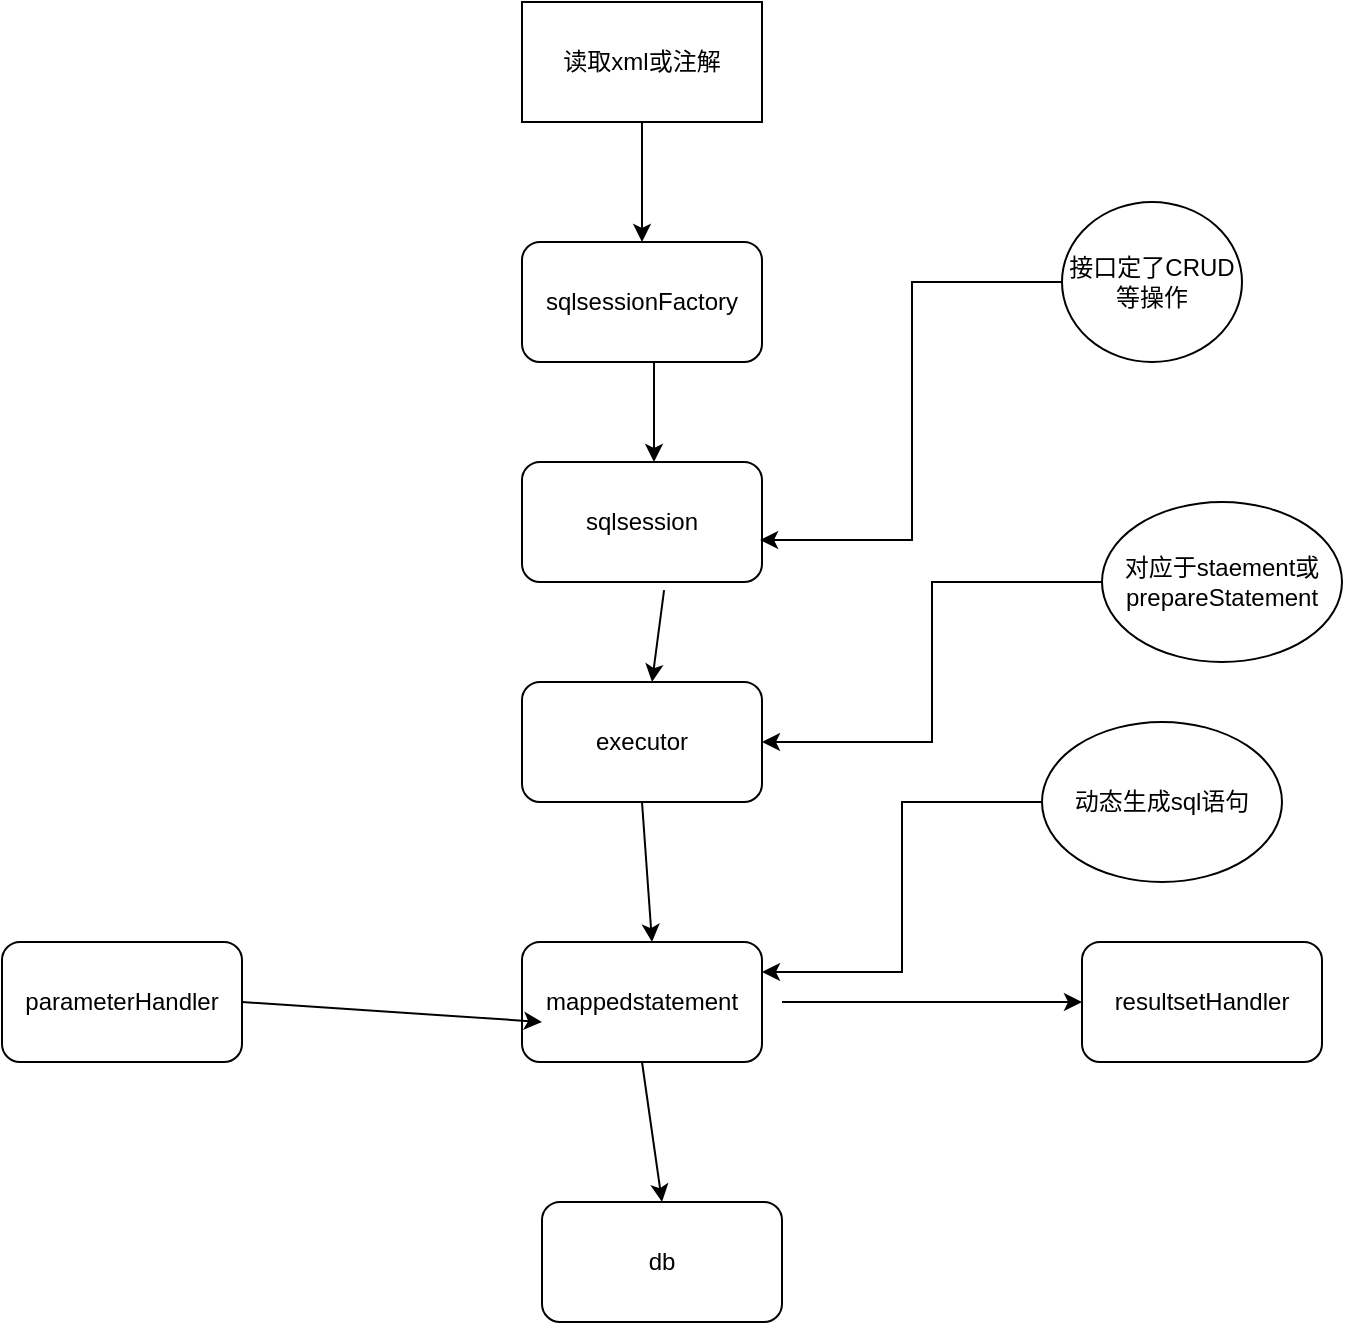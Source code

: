 <mxfile version="20.0.4" type="github">
  <diagram id="C5RBs43oDa-KdzZeNtuy" name="Page-1">
    <mxGraphModel dx="1422" dy="754" grid="1" gridSize="10" guides="1" tooltips="1" connect="1" arrows="1" fold="1" page="1" pageScale="1" pageWidth="827" pageHeight="1169" math="0" shadow="0">
      <root>
        <mxCell id="WIyWlLk6GJQsqaUBKTNV-0" />
        <mxCell id="WIyWlLk6GJQsqaUBKTNV-1" parent="WIyWlLk6GJQsqaUBKTNV-0" />
        <mxCell id="sjXAZ61UlRJEvJu7ne81-18" style="edgeStyle=orthogonalEdgeStyle;rounded=0;orthogonalLoop=1;jettySize=auto;html=1;exitX=0.5;exitY=1;exitDx=0;exitDy=0;" edge="1" parent="WIyWlLk6GJQsqaUBKTNV-1" source="sjXAZ61UlRJEvJu7ne81-0" target="sjXAZ61UlRJEvJu7ne81-1">
          <mxGeometry relative="1" as="geometry" />
        </mxCell>
        <mxCell id="sjXAZ61UlRJEvJu7ne81-0" value="读取xml或注解" style="rounded=0;whiteSpace=wrap;html=1;" vertex="1" parent="WIyWlLk6GJQsqaUBKTNV-1">
          <mxGeometry x="360" y="40" width="120" height="60" as="geometry" />
        </mxCell>
        <mxCell id="sjXAZ61UlRJEvJu7ne81-16" style="edgeStyle=orthogonalEdgeStyle;rounded=0;orthogonalLoop=1;jettySize=auto;html=1;exitX=0.75;exitY=1;exitDx=0;exitDy=0;entryX=0.75;entryY=0;entryDx=0;entryDy=0;" edge="1" parent="WIyWlLk6GJQsqaUBKTNV-1">
          <mxGeometry relative="1" as="geometry">
            <mxPoint x="426" y="220" as="sourcePoint" />
            <mxPoint x="426" y="270" as="targetPoint" />
          </mxGeometry>
        </mxCell>
        <mxCell id="sjXAZ61UlRJEvJu7ne81-1" value="sqlsessionFactory" style="rounded=1;whiteSpace=wrap;html=1;" vertex="1" parent="WIyWlLk6GJQsqaUBKTNV-1">
          <mxGeometry x="360" y="160" width="120" height="60" as="geometry" />
        </mxCell>
        <mxCell id="sjXAZ61UlRJEvJu7ne81-2" value="sqlsession" style="rounded=1;whiteSpace=wrap;html=1;" vertex="1" parent="WIyWlLk6GJQsqaUBKTNV-1">
          <mxGeometry x="360" y="270" width="120" height="60" as="geometry" />
        </mxCell>
        <mxCell id="sjXAZ61UlRJEvJu7ne81-3" value="executor" style="rounded=1;whiteSpace=wrap;html=1;" vertex="1" parent="WIyWlLk6GJQsqaUBKTNV-1">
          <mxGeometry x="360" y="380" width="120" height="60" as="geometry" />
        </mxCell>
        <mxCell id="sjXAZ61UlRJEvJu7ne81-4" value="mappedstatement" style="rounded=1;whiteSpace=wrap;html=1;" vertex="1" parent="WIyWlLk6GJQsqaUBKTNV-1">
          <mxGeometry x="360" y="510" width="120" height="60" as="geometry" />
        </mxCell>
        <mxCell id="sjXAZ61UlRJEvJu7ne81-5" value="parameterHandler" style="rounded=1;whiteSpace=wrap;html=1;" vertex="1" parent="WIyWlLk6GJQsqaUBKTNV-1">
          <mxGeometry x="100" y="510" width="120" height="60" as="geometry" />
        </mxCell>
        <mxCell id="sjXAZ61UlRJEvJu7ne81-6" value="resultsetHandler" style="rounded=1;whiteSpace=wrap;html=1;" vertex="1" parent="WIyWlLk6GJQsqaUBKTNV-1">
          <mxGeometry x="640" y="510" width="120" height="60" as="geometry" />
        </mxCell>
        <mxCell id="sjXAZ61UlRJEvJu7ne81-7" value="db" style="rounded=1;whiteSpace=wrap;html=1;" vertex="1" parent="WIyWlLk6GJQsqaUBKTNV-1">
          <mxGeometry x="370" y="640" width="120" height="60" as="geometry" />
        </mxCell>
        <mxCell id="sjXAZ61UlRJEvJu7ne81-10" value="" style="endArrow=classic;html=1;rounded=0;exitX=0.592;exitY=1.067;exitDx=0;exitDy=0;exitPerimeter=0;" edge="1" parent="WIyWlLk6GJQsqaUBKTNV-1" source="sjXAZ61UlRJEvJu7ne81-2">
          <mxGeometry width="50" height="50" relative="1" as="geometry">
            <mxPoint x="450" y="340" as="sourcePoint" />
            <mxPoint x="425" y="380" as="targetPoint" />
          </mxGeometry>
        </mxCell>
        <mxCell id="sjXAZ61UlRJEvJu7ne81-11" value="" style="endArrow=classic;html=1;rounded=0;exitX=0.5;exitY=1;exitDx=0;exitDy=0;" edge="1" parent="WIyWlLk6GJQsqaUBKTNV-1" source="sjXAZ61UlRJEvJu7ne81-3">
          <mxGeometry width="50" height="50" relative="1" as="geometry">
            <mxPoint x="415" y="450" as="sourcePoint" />
            <mxPoint x="425" y="510" as="targetPoint" />
          </mxGeometry>
        </mxCell>
        <mxCell id="sjXAZ61UlRJEvJu7ne81-12" value="" style="endArrow=classic;html=1;rounded=0;exitX=0.5;exitY=1;exitDx=0;exitDy=0;entryX=0.5;entryY=0;entryDx=0;entryDy=0;" edge="1" parent="WIyWlLk6GJQsqaUBKTNV-1" source="sjXAZ61UlRJEvJu7ne81-4" target="sjXAZ61UlRJEvJu7ne81-7">
          <mxGeometry width="50" height="50" relative="1" as="geometry">
            <mxPoint x="430" y="580" as="sourcePoint" />
            <mxPoint x="440" y="640" as="targetPoint" />
          </mxGeometry>
        </mxCell>
        <mxCell id="sjXAZ61UlRJEvJu7ne81-13" value="" style="endArrow=classic;html=1;rounded=0;exitX=1;exitY=0.5;exitDx=0;exitDy=0;" edge="1" parent="WIyWlLk6GJQsqaUBKTNV-1" source="sjXAZ61UlRJEvJu7ne81-5">
          <mxGeometry width="50" height="50" relative="1" as="geometry">
            <mxPoint x="360" y="490" as="sourcePoint" />
            <mxPoint x="370" y="550" as="targetPoint" />
          </mxGeometry>
        </mxCell>
        <mxCell id="sjXAZ61UlRJEvJu7ne81-14" value="" style="endArrow=classic;html=1;rounded=0;exitX=0.5;exitY=1;exitDx=0;exitDy=0;entryX=0;entryY=0.5;entryDx=0;entryDy=0;" edge="1" parent="WIyWlLk6GJQsqaUBKTNV-1" target="sjXAZ61UlRJEvJu7ne81-6">
          <mxGeometry width="50" height="50" relative="1" as="geometry">
            <mxPoint x="490" y="540" as="sourcePoint" />
            <mxPoint x="500" y="600" as="targetPoint" />
          </mxGeometry>
        </mxCell>
        <mxCell id="sjXAZ61UlRJEvJu7ne81-20" style="edgeStyle=orthogonalEdgeStyle;rounded=0;orthogonalLoop=1;jettySize=auto;html=1;entryX=0.992;entryY=0.65;entryDx=0;entryDy=0;entryPerimeter=0;" edge="1" parent="WIyWlLk6GJQsqaUBKTNV-1" source="sjXAZ61UlRJEvJu7ne81-19" target="sjXAZ61UlRJEvJu7ne81-2">
          <mxGeometry relative="1" as="geometry" />
        </mxCell>
        <mxCell id="sjXAZ61UlRJEvJu7ne81-19" value="接口定了CRUD等操作" style="ellipse;whiteSpace=wrap;html=1;" vertex="1" parent="WIyWlLk6GJQsqaUBKTNV-1">
          <mxGeometry x="630" y="140" width="90" height="80" as="geometry" />
        </mxCell>
        <mxCell id="sjXAZ61UlRJEvJu7ne81-23" style="edgeStyle=orthogonalEdgeStyle;rounded=0;orthogonalLoop=1;jettySize=auto;html=1;entryX=1;entryY=0.5;entryDx=0;entryDy=0;" edge="1" parent="WIyWlLk6GJQsqaUBKTNV-1" source="sjXAZ61UlRJEvJu7ne81-22" target="sjXAZ61UlRJEvJu7ne81-3">
          <mxGeometry relative="1" as="geometry" />
        </mxCell>
        <mxCell id="sjXAZ61UlRJEvJu7ne81-22" value="对应于staement或prepareStatement" style="ellipse;whiteSpace=wrap;html=1;" vertex="1" parent="WIyWlLk6GJQsqaUBKTNV-1">
          <mxGeometry x="650" y="290" width="120" height="80" as="geometry" />
        </mxCell>
        <mxCell id="sjXAZ61UlRJEvJu7ne81-25" style="edgeStyle=orthogonalEdgeStyle;rounded=0;orthogonalLoop=1;jettySize=auto;html=1;entryX=1;entryY=0.25;entryDx=0;entryDy=0;" edge="1" parent="WIyWlLk6GJQsqaUBKTNV-1" source="sjXAZ61UlRJEvJu7ne81-24" target="sjXAZ61UlRJEvJu7ne81-4">
          <mxGeometry relative="1" as="geometry" />
        </mxCell>
        <mxCell id="sjXAZ61UlRJEvJu7ne81-24" value="动态生成sql语句" style="ellipse;whiteSpace=wrap;html=1;" vertex="1" parent="WIyWlLk6GJQsqaUBKTNV-1">
          <mxGeometry x="620" y="400" width="120" height="80" as="geometry" />
        </mxCell>
      </root>
    </mxGraphModel>
  </diagram>
</mxfile>
